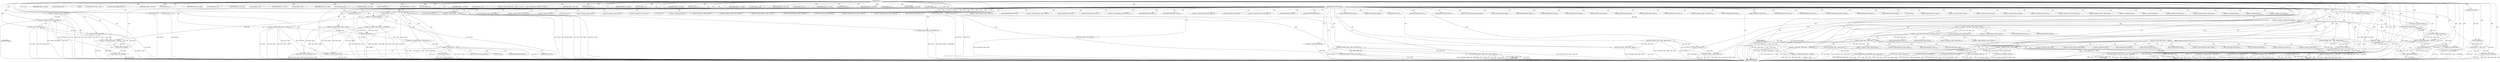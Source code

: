 digraph "FUN1" {  
"8" [label = <(METHOD,FUN1)<SUB>1</SUB>> ]
"375" [label = <(METHOD_RETURN,void)<SUB>1</SUB>> ]
"9" [label = <(PARAM,UINT16 VAR1)<SUB>1</SUB>> ]
"10" [label = <(PARAM,char* VAR2)<SUB>1</SUB>> ]
"13" [label = <(&lt;operator&gt;.assignment,*VAR4 = (VAR3*)VAR2)<SUB>3</SUB>> ]
"21" [label = <(FUN2,FUN2(&quot;&quot;, FUN3(VAR1)))<SUB>8</SUB>> ]
"372" [label = <(FUN42,FUN42(VAR1, VAR4))<SUB>339</SUB>> ]
"26" [label = <(IDENTIFIER,VAR1,switch(VAR1))<SUB>10</SUB>> ]
"15" [label = <(&lt;operator&gt;.cast,(VAR3*)VAR2)<SUB>3</SUB>> ]
"23" [label = <(FUN3,FUN3(VAR1))<SUB>8</SUB>> ]
"29" [label = <(IDENTIFIER,VAR8,{
 case VAR8:
 {
             BD_NAME VAR9;
 bt...)<SUB>12</SUB>> ]
"30" [label = <(BLOCK,{
             BD_NAME VAR9;
 bt_status_t VAR10...,{
             BD_NAME VAR9;
 bt_status_t VAR10...)<SUB>13</SUB>> ]
"116" [label = <(IDENTIFIER,VAR28,{
 case VAR8:
 {
             BD_NAME VAR9;
 bt...)<SUB>61</SUB>> ]
"117" [label = <(&lt;operator&gt;.assignment,VAR5 = FUN9())<SUB>63</SUB>> ]
"141" [label = <(FUN15,FUN15())<SUB>72</SUB>> ]
"144" [label = <(IDENTIFIER,VAR30,{
 case VAR8:
 {
             BD_NAME VAR9;
 bt...)<SUB>75</SUB>> ]
"145" [label = <(FUN16,FUN16(&amp;VAR4-&gt;VAR31))<SUB>76</SUB>> ]
"152" [label = <(IDENTIFIER,VAR32,{
 case VAR8:
 {
             BD_NAME VAR9;
 bt...)<SUB>79</SUB>> ]
"153" [label = <(FUN17,FUN17(&amp;VAR4-&gt;VAR33))<SUB>80</SUB>> ]
"160" [label = <(IDENTIFIER,VAR34,{
 case VAR8:
 {
             BD_NAME VAR9;
 bt...)<SUB>83</SUB>> ]
"191" [label = <(IDENTIFIER,VAR42,{
 case VAR8:
 {
             BD_NAME VAR9;
 bt...)<SUB>92</SUB>> ]
"192" [label = <(FUN21,FUN21(&amp;VAR4-&gt;VAR43))<SUB>93</SUB>> ]
"199" [label = <(IDENTIFIER,VAR44,{
 case VAR8:
 {
             BD_NAME VAR9;
 bt...)<SUB>95</SUB>> ]
"200" [label = <(FUN22,FUN22(&amp;VAR4-&gt;VAR45))<SUB>96</SUB>> ]
"207" [label = <(IDENTIFIER,VAR46,{
 case VAR8:
 {
             BD_NAME VAR9;
 bt...)<SUB>99</SUB>> ]
"208" [label = <(FUN18,FUN18(VAR7.VAR37, VAR4-&gt;VAR47.VAR7))<SUB>100</SUB>> ]
"217" [label = <(FUN19,FUN19(VAR4-&gt;VAR47.VAR7, VAR38))<SUB>101</SUB>> ]
"224" [label = <(FUN24,FUN24(&amp;VAR7))<SUB>107</SUB>> ]
"227" [label = <(FUN20,FUN20(VAR17, &amp;VAR7, VAR41))<SUB>108</SUB>> ]
"234" [label = <(IDENTIFIER,VAR49,{
 case VAR8:
 {
             BD_NAME VAR9;
 bt...)<SUB>111</SUB>> ]
"235" [label = <(BLOCK,{

 if (VAR4-&gt;VAR50.VAR51 &amp; VAR52)
 {
 if (VAR4...,{

 if (VAR4-&gt;VAR50.VAR51 &amp; VAR52)
 {
 if (VAR4...)<SUB>112</SUB>> ]
"295" [label = <(IDENTIFIER,VAR61,{
 case VAR8:
 {
             BD_NAME VAR9;
 bt...)<SUB>135</SUB>> ]
"296" [label = <(FUN18,FUN18(VAR7.VAR37, VAR4-&gt;VAR62.VAR7))<SUB>136</SUB>> ]
"305" [label = <(FUN26,FUN26(&quot;&quot;))<SUB>137</SUB>> ]
"307" [label = <(FUN27,FUN27(&amp;VAR7))<SUB>139</SUB>> ]
"310" [label = <(FUN25,FUN25(VAR54, VAR63, VAR17,
 &amp;VAR7, VAR64))<SUB>141</SUB>> ]
"319" [label = <(IDENTIFIER,VAR65,{
 case VAR8:
 {
             BD_NAME VAR9;
 bt...)<SUB>145</SUB>> ]
"320" [label = <(FUN18,FUN18(VAR7.VAR37, VAR4-&gt;VAR47.VAR7))<SUB>146</SUB>> ]
"329" [label = <(FUN19,FUN19(VAR4-&gt;VAR47.VAR7, VAR38))<SUB>147</SUB>> ]
"336" [label = <(FUN26,FUN26(&quot;&quot;))<SUB>148</SUB>> ]
"338" [label = <(FUN25,FUN25(VAR54, VAR63, VAR17,
 &amp;VAR7, VAR66))<SUB>149</SUB>> ]
"347" [label = <(IDENTIFIER,VAR67,{
 case VAR8:
 {
             BD_NAME VAR9;
 bt...)<SUB>153</SUB>> ]
"348" [label = <(FUN28,FUN28(&quot;&quot;))<SUB>155</SUB>> ]
"350" [label = <(FUN29,FUN29())<SUB>157</SUB>> ]
"351" [label = <(FUN30,FUN30(100000))<SUB>159</SUB>> ]
"353" [label = <(FUN31,FUN31(FUN32(), VAR68))<SUB>163</SUB>> ]
"358" [label = <(IDENTIFIER,VAR153,{
 case VAR8:
 {
             BD_NAME VAR9;
 bt...)<SUB>328</SUB>> ]
"360" [label = <(IDENTIFIER,VAR154,{
 case VAR8:
 {
             BD_NAME VAR9;
 bt...)<SUB>329</SUB>> ]
"362" [label = <(IDENTIFIER,VAR155,{
 case VAR8:
 {
             BD_NAME VAR9;
 bt...)<SUB>330</SUB>> ]
"364" [label = <(IDENTIFIER,VAR156,{
 case VAR8:
 {
             BD_NAME VAR9;
 bt...)<SUB>331</SUB>> ]
"366" [label = <(IDENTIFIER,VAR157,{
 case VAR8:
 {
             BD_NAME VAR9;
 bt...)<SUB>332</SUB>> ]
"368" [label = <(FUN41,FUN41( &quot;&quot;, VAR1 ))<SUB>335</SUB>> ]
"34" [label = <(&lt;operator&gt;.assignment,VAR11.VAR12 = VAR13)<SUB>17</SUB>> ]
"39" [label = <(&lt;operator&gt;.assignment,VAR11.VAR14 = VAR15)<SUB>18</SUB>> ]
"44" [label = <(&lt;operator&gt;.assignment,VAR11.VAR16 = (void*)VAR9)<SUB>19</SUB>> ]
"51" [label = <(&lt;operator&gt;.assignment,VAR10 = FUN4(&amp;VAR11))<SUB>21</SUB>> ]
"71" [label = <(&lt;operator&gt;.assignment,VAR5 = FUN9())<SUB>39</SUB>> ]
"95" [label = <(memset,memset(&amp;VAR23, 0, sizeof(VAR24)))<SUB>49</SUB>> ]
"101" [label = <(&lt;operator&gt;.assignment,VAR23.VAR25 = VAR26)<SUB>50</SUB>> ]
"106" [label = <(FUN12,FUN12())<SUB>53</SUB>> ]
"107" [label = <(FUN13,FUN13())<SUB>55</SUB>> ]
"108" [label = <(FUN14,FUN14(VAR4-&gt;VAR27.VAR10))<SUB>57</SUB>> ]
"125" [label = <(&lt;operator&gt;.lessEqualsThan,VAR6 &lt;= VAR21)<SUB>64</SUB>> ]
"128" [label = <(&lt;operator&gt;.postIncrement,VAR6++)<SUB>64</SUB>> ]
"162" [label = <(&lt;operator&gt;.equals,VAR23.VAR35 == VAR36)<SUB>84</SUB>> ]
"57" [label = <(&lt;operator&gt;.equals,VAR10 == VAR17)<SUB>22</SUB>> ]
"79" [label = <(&lt;operator&gt;.lessEqualsThan,VAR6 &lt;= VAR21)<SUB>40</SUB>> ]
"82" [label = <(&lt;operator&gt;.postIncrement,VAR6++)<SUB>40</SUB>> ]
"122" [label = <(&lt;operator&gt;.assignment,VAR6=0)<SUB>64</SUB>> ]
"168" [label = <(FUN18,FUN18(VAR7.VAR37, VAR23.VAR7))<SUB>86</SUB>> ]
"175" [label = <(FUN19,FUN19(VAR23.VAR7, VAR38))<SUB>87</SUB>> ]
"180" [label = <(FUN20,FUN20(VAR4-&gt;VAR39.VAR40, &amp;VAR7, VAR41))<SUB>88</SUB>> ]
"237" [label = <(&lt;operator&gt;.and,VAR4-&gt;VAR50.VAR51 &amp; VAR52)<SUB>114</SUB>> ]
"48" [label = <(&lt;operator&gt;.cast,(void*)VAR9)<SUB>19</SUB>> ]
"53" [label = <(FUN4,FUN4(&amp;VAR11))<SUB>21</SUB>> ]
"61" [label = <(FUN5,FUN5((char*)VAR11.VAR16))<SUB>25</SUB>> ]
"76" [label = <(&lt;operator&gt;.assignment,VAR6=0)<SUB>40</SUB>> ]
"99" [label = <(&lt;operator&gt;.sizeOf,sizeof(VAR24))<SUB>49</SUB>> ]
"132" [label = <(&lt;operator&gt;.and,VAR5 &amp;
 (VAR22)(FUN10(VAR6)))<SUB>66</SUB>> ]
"69" [label = <(FUN5,FUN5(FUN6()))<SUB>30</SUB>> ]
"86" [label = <(&lt;operator&gt;.and,VAR5 &amp;
 (VAR22)(FUN10(VAR6)))<SUB>42</SUB>> ]
"138" [label = <(FUN11,FUN11(VAR6, VAR29))<SUB>69</SUB>> ]
"246" [label = <(&lt;operator&gt;.equals,VAR4-&gt;VAR50.VAR51 == VAR53)<SUB>116</SUB>> ]
"62" [label = <(&lt;operator&gt;.cast,(char*)VAR11.VAR16)<SUB>25</SUB>> ]
"92" [label = <(FUN11,FUN11(VAR6, VAR19))<SUB>45</SUB>> ]
"134" [label = <(VAR22,(VAR22)(FUN10(VAR6)))<SUB>67</SUB>> ]
"254" [label = <(FUN25,FUN25(VAR54, VAR55,
                           ...)<SUB>118</SUB>> ]
"258" [label = <(&lt;operator&gt;.assignment,VAR57 = VAR19)<SUB>120</SUB>> ]
"88" [label = <(VAR22,(VAR22)(FUN10(VAR6)))<SUB>43</SUB>> ]
"135" [label = <(FUN10,FUN10(VAR6))<SUB>67</SUB>> ]
"89" [label = <(FUN10,FUN10(VAR6))<SUB>43</SUB>> ]
"264" [label = <(&lt;operator&gt;.equals,VAR4-&gt;VAR50.VAR51 == VAR58)<SUB>122</SUB>> ]
"272" [label = <(FUN25,FUN25(VAR54, VAR55,
                           ...)<SUB>124</SUB>> ]
"276" [label = <(&lt;operator&gt;.assignment,VAR57 = VAR29)<SUB>126</SUB>> ]
"282" [label = <(&lt;operator&gt;.equals,VAR4-&gt;VAR50.VAR51 == VAR60)<SUB>128</SUB>> ]
"290" [label = <(&lt;operator&gt;.assignment,VAR57 = VAR29)<SUB>130</SUB>> ]
"119" [label = <(FUN9,FUN9())<SUB>63</SUB>> ]
"146" [label = <(&lt;operator&gt;.addressOf,&amp;VAR4-&gt;VAR31)<SUB>76</SUB>> ]
"154" [label = <(&lt;operator&gt;.addressOf,&amp;VAR4-&gt;VAR33)<SUB>80</SUB>> ]
"193" [label = <(&lt;operator&gt;.addressOf,&amp;VAR4-&gt;VAR43)<SUB>93</SUB>> ]
"201" [label = <(&lt;operator&gt;.addressOf,&amp;VAR4-&gt;VAR45)<SUB>96</SUB>> ]
"209" [label = <(&lt;operator&gt;.fieldAccess,VAR7.VAR37)<SUB>100</SUB>> ]
"212" [label = <(&lt;operator&gt;.fieldAccess,VAR4-&gt;VAR47.VAR7)<SUB>100</SUB>> ]
"218" [label = <(&lt;operator&gt;.fieldAccess,VAR4-&gt;VAR47.VAR7)<SUB>101</SUB>> ]
"225" [label = <(&lt;operator&gt;.addressOf,&amp;VAR7)<SUB>107</SUB>> ]
"229" [label = <(&lt;operator&gt;.addressOf,&amp;VAR7)<SUB>108</SUB>> ]
"297" [label = <(&lt;operator&gt;.fieldAccess,VAR7.VAR37)<SUB>136</SUB>> ]
"300" [label = <(&lt;operator&gt;.fieldAccess,VAR4-&gt;VAR62.VAR7)<SUB>136</SUB>> ]
"308" [label = <(&lt;operator&gt;.addressOf,&amp;VAR7)<SUB>139</SUB>> ]
"314" [label = <(&lt;operator&gt;.addressOf,&amp;VAR7)<SUB>142</SUB>> ]
"321" [label = <(&lt;operator&gt;.fieldAccess,VAR7.VAR37)<SUB>146</SUB>> ]
"324" [label = <(&lt;operator&gt;.fieldAccess,VAR4-&gt;VAR47.VAR7)<SUB>146</SUB>> ]
"330" [label = <(&lt;operator&gt;.fieldAccess,VAR4-&gt;VAR47.VAR7)<SUB>147</SUB>> ]
"342" [label = <(&lt;operator&gt;.addressOf,&amp;VAR7)<SUB>150</SUB>> ]
"354" [label = <(FUN32,FUN32())<SUB>163</SUB>> ]
"35" [label = <(&lt;operator&gt;.fieldAccess,VAR11.VAR12)<SUB>17</SUB>> ]
"40" [label = <(&lt;operator&gt;.fieldAccess,VAR11.VAR14)<SUB>18</SUB>> ]
"45" [label = <(&lt;operator&gt;.fieldAccess,VAR11.VAR16)<SUB>19</SUB>> ]
"73" [label = <(FUN9,FUN9())<SUB>39</SUB>> ]
"96" [label = <(&lt;operator&gt;.addressOf,&amp;VAR23)<SUB>49</SUB>> ]
"102" [label = <(&lt;operator&gt;.fieldAccess,VAR23.VAR25)<SUB>50</SUB>> ]
"109" [label = <(&lt;operator&gt;.fieldAccess,VAR4-&gt;VAR27.VAR10)<SUB>57</SUB>> ]
"147" [label = <(&lt;operator&gt;.indirectFieldAccess,VAR4-&gt;VAR31)<SUB>76</SUB>> ]
"155" [label = <(&lt;operator&gt;.indirectFieldAccess,VAR4-&gt;VAR33)<SUB>80</SUB>> ]
"163" [label = <(&lt;operator&gt;.fieldAccess,VAR23.VAR35)<SUB>84</SUB>> ]
"194" [label = <(&lt;operator&gt;.indirectFieldAccess,VAR4-&gt;VAR43)<SUB>93</SUB>> ]
"202" [label = <(&lt;operator&gt;.indirectFieldAccess,VAR4-&gt;VAR45)<SUB>96</SUB>> ]
"211" [label = <(FIELD_IDENTIFIER,VAR37,VAR37)<SUB>100</SUB>> ]
"213" [label = <(&lt;operator&gt;.indirectFieldAccess,VAR4-&gt;VAR47)<SUB>100</SUB>> ]
"216" [label = <(FIELD_IDENTIFIER,VAR7,VAR7)<SUB>100</SUB>> ]
"219" [label = <(&lt;operator&gt;.indirectFieldAccess,VAR4-&gt;VAR47)<SUB>101</SUB>> ]
"222" [label = <(FIELD_IDENTIFIER,VAR7,VAR7)<SUB>101</SUB>> ]
"299" [label = <(FIELD_IDENTIFIER,VAR37,VAR37)<SUB>136</SUB>> ]
"301" [label = <(&lt;operator&gt;.indirectFieldAccess,VAR4-&gt;VAR62)<SUB>136</SUB>> ]
"304" [label = <(FIELD_IDENTIFIER,VAR7,VAR7)<SUB>136</SUB>> ]
"323" [label = <(FIELD_IDENTIFIER,VAR37,VAR37)<SUB>146</SUB>> ]
"325" [label = <(&lt;operator&gt;.indirectFieldAccess,VAR4-&gt;VAR47)<SUB>146</SUB>> ]
"328" [label = <(FIELD_IDENTIFIER,VAR7,VAR7)<SUB>146</SUB>> ]
"331" [label = <(&lt;operator&gt;.indirectFieldAccess,VAR4-&gt;VAR47)<SUB>147</SUB>> ]
"334" [label = <(FIELD_IDENTIFIER,VAR7,VAR7)<SUB>147</SUB>> ]
"37" [label = <(FIELD_IDENTIFIER,VAR12,VAR12)<SUB>17</SUB>> ]
"42" [label = <(FIELD_IDENTIFIER,VAR14,VAR14)<SUB>18</SUB>> ]
"47" [label = <(FIELD_IDENTIFIER,VAR16,VAR16)<SUB>19</SUB>> ]
"49" [label = <(UNKNOWN,void*,void*)<SUB>19</SUB>> ]
"54" [label = <(&lt;operator&gt;.addressOf,&amp;VAR11)<SUB>21</SUB>> ]
"104" [label = <(FIELD_IDENTIFIER,VAR25,VAR25)<SUB>50</SUB>> ]
"110" [label = <(&lt;operator&gt;.indirectFieldAccess,VAR4-&gt;VAR27)<SUB>57</SUB>> ]
"113" [label = <(FIELD_IDENTIFIER,VAR10,VAR10)<SUB>57</SUB>> ]
"149" [label = <(FIELD_IDENTIFIER,VAR31,VAR31)<SUB>76</SUB>> ]
"157" [label = <(FIELD_IDENTIFIER,VAR33,VAR33)<SUB>80</SUB>> ]
"165" [label = <(FIELD_IDENTIFIER,VAR35,VAR35)<SUB>84</SUB>> ]
"169" [label = <(&lt;operator&gt;.fieldAccess,VAR7.VAR37)<SUB>86</SUB>> ]
"172" [label = <(&lt;operator&gt;.fieldAccess,VAR23.VAR7)<SUB>86</SUB>> ]
"176" [label = <(&lt;operator&gt;.fieldAccess,VAR23.VAR7)<SUB>87</SUB>> ]
"181" [label = <(&lt;operator&gt;.fieldAccess,VAR4-&gt;VAR39.VAR40)<SUB>88</SUB>> ]
"186" [label = <(&lt;operator&gt;.addressOf,&amp;VAR7)<SUB>88</SUB>> ]
"196" [label = <(FIELD_IDENTIFIER,VAR43,VAR43)<SUB>93</SUB>> ]
"204" [label = <(FIELD_IDENTIFIER,VAR45,VAR45)<SUB>96</SUB>> ]
"215" [label = <(FIELD_IDENTIFIER,VAR47,VAR47)<SUB>100</SUB>> ]
"221" [label = <(FIELD_IDENTIFIER,VAR47,VAR47)<SUB>101</SUB>> ]
"238" [label = <(&lt;operator&gt;.fieldAccess,VAR4-&gt;VAR50.VAR51)<SUB>114</SUB>> ]
"303" [label = <(FIELD_IDENTIFIER,VAR62,VAR62)<SUB>136</SUB>> ]
"327" [label = <(FIELD_IDENTIFIER,VAR47,VAR47)<SUB>146</SUB>> ]
"333" [label = <(FIELD_IDENTIFIER,VAR47,VAR47)<SUB>147</SUB>> ]
"112" [label = <(FIELD_IDENTIFIER,VAR27,VAR27)<SUB>57</SUB>> ]
"171" [label = <(FIELD_IDENTIFIER,VAR37,VAR37)<SUB>86</SUB>> ]
"174" [label = <(FIELD_IDENTIFIER,VAR7,VAR7)<SUB>86</SUB>> ]
"178" [label = <(FIELD_IDENTIFIER,VAR7,VAR7)<SUB>87</SUB>> ]
"182" [label = <(&lt;operator&gt;.indirectFieldAccess,VAR4-&gt;VAR39)<SUB>88</SUB>> ]
"185" [label = <(FIELD_IDENTIFIER,VAR40,VAR40)<SUB>88</SUB>> ]
"239" [label = <(&lt;operator&gt;.indirectFieldAccess,VAR4-&gt;VAR50)<SUB>114</SUB>> ]
"242" [label = <(FIELD_IDENTIFIER,VAR51,VAR51)<SUB>114</SUB>> ]
"63" [label = <(UNKNOWN,char*,char*)<SUB>25</SUB>> ]
"64" [label = <(&lt;operator&gt;.fieldAccess,VAR11.VAR16)<SUB>25</SUB>> ]
"70" [label = <(FUN6,FUN6())<SUB>30</SUB>> ]
"184" [label = <(FIELD_IDENTIFIER,VAR39,VAR39)<SUB>88</SUB>> ]
"241" [label = <(FIELD_IDENTIFIER,VAR50,VAR50)<SUB>114</SUB>> ]
"247" [label = <(&lt;operator&gt;.fieldAccess,VAR4-&gt;VAR50.VAR51)<SUB>116</SUB>> ]
"66" [label = <(FIELD_IDENTIFIER,VAR16,VAR16)<SUB>25</SUB>> ]
"248" [label = <(&lt;operator&gt;.indirectFieldAccess,VAR4-&gt;VAR50)<SUB>116</SUB>> ]
"251" [label = <(FIELD_IDENTIFIER,VAR51,VAR51)<SUB>116</SUB>> ]
"250" [label = <(FIELD_IDENTIFIER,VAR50,VAR50)<SUB>116</SUB>> ]
"265" [label = <(&lt;operator&gt;.fieldAccess,VAR4-&gt;VAR50.VAR51)<SUB>122</SUB>> ]
"266" [label = <(&lt;operator&gt;.indirectFieldAccess,VAR4-&gt;VAR50)<SUB>122</SUB>> ]
"269" [label = <(FIELD_IDENTIFIER,VAR51,VAR51)<SUB>122</SUB>> ]
"268" [label = <(FIELD_IDENTIFIER,VAR50,VAR50)<SUB>122</SUB>> ]
"283" [label = <(&lt;operator&gt;.fieldAccess,VAR4-&gt;VAR50.VAR51)<SUB>128</SUB>> ]
"284" [label = <(&lt;operator&gt;.indirectFieldAccess,VAR4-&gt;VAR50)<SUB>128</SUB>> ]
"287" [label = <(FIELD_IDENTIFIER,VAR51,VAR51)<SUB>128</SUB>> ]
"286" [label = <(FIELD_IDENTIFIER,VAR50,VAR50)<SUB>128</SUB>> ]
  "15" -> "375"  [ label = "DDG: VAR2"] 
  "13" -> "375"  [ label = "DDG: (VAR3*)VAR2"] 
  "13" -> "375"  [ label = "DDG: *VAR4 = (VAR3*)VAR2"] 
  "21" -> "375"  [ label = "DDG: FUN3(VAR1)"] 
  "21" -> "375"  [ label = "DDG: FUN2(&quot;&quot;, FUN3(VAR1))"] 
  "368" -> "375"  [ label = "DDG: FUN41( &quot;&quot;, VAR1 )"] 
  "348" -> "375"  [ label = "DDG: FUN28(&quot;&quot;)"] 
  "350" -> "375"  [ label = "DDG: FUN29()"] 
  "351" -> "375"  [ label = "DDG: FUN30(100000)"] 
  "353" -> "375"  [ label = "DDG: FUN32()"] 
  "353" -> "375"  [ label = "DDG: FUN31(FUN32(), VAR68)"] 
  "320" -> "375"  [ label = "DDG: VAR7.VAR37"] 
  "320" -> "375"  [ label = "DDG: FUN18(VAR7.VAR37, VAR4-&gt;VAR47.VAR7)"] 
  "329" -> "375"  [ label = "DDG: VAR38"] 
  "329" -> "375"  [ label = "DDG: FUN19(VAR4-&gt;VAR47.VAR7, VAR38)"] 
  "336" -> "375"  [ label = "DDG: FUN26(&quot;&quot;)"] 
  "338" -> "375"  [ label = "DDG: VAR54"] 
  "338" -> "375"  [ label = "DDG: VAR63"] 
  "338" -> "375"  [ label = "DDG: VAR17"] 
  "338" -> "375"  [ label = "DDG: &amp;VAR7"] 
  "338" -> "375"  [ label = "DDG: FUN25(VAR54, VAR63, VAR17,
 &amp;VAR7, VAR66)"] 
  "296" -> "375"  [ label = "DDG: VAR7.VAR37"] 
  "296" -> "375"  [ label = "DDG: FUN18(VAR7.VAR37, VAR4-&gt;VAR62.VAR7)"] 
  "305" -> "375"  [ label = "DDG: FUN26(&quot;&quot;)"] 
  "307" -> "375"  [ label = "DDG: FUN27(&amp;VAR7)"] 
  "310" -> "375"  [ label = "DDG: VAR54"] 
  "310" -> "375"  [ label = "DDG: VAR63"] 
  "310" -> "375"  [ label = "DDG: VAR17"] 
  "310" -> "375"  [ label = "DDG: &amp;VAR7"] 
  "310" -> "375"  [ label = "DDG: FUN25(VAR54, VAR63, VAR17,
 &amp;VAR7, VAR64)"] 
  "237" -> "375"  [ label = "DDG: VAR4-&gt;VAR50.VAR51 &amp; VAR52"] 
  "246" -> "375"  [ label = "DDG: VAR4-&gt;VAR50.VAR51 == VAR53"] 
  "264" -> "375"  [ label = "DDG: VAR4-&gt;VAR50.VAR51 == VAR58"] 
  "282" -> "375"  [ label = "DDG: VAR4-&gt;VAR50.VAR51 == VAR60"] 
  "290" -> "375"  [ label = "DDG: VAR57"] 
  "290" -> "375"  [ label = "DDG: VAR29"] 
  "290" -> "375"  [ label = "DDG: VAR57 = VAR29"] 
  "272" -> "375"  [ label = "DDG: VAR54"] 
  "272" -> "375"  [ label = "DDG: VAR55"] 
  "272" -> "375"  [ label = "DDG: FUN25(VAR54, VAR55,
                                                VAR59)"] 
  "276" -> "375"  [ label = "DDG: VAR57"] 
  "276" -> "375"  [ label = "DDG: VAR29"] 
  "276" -> "375"  [ label = "DDG: VAR57 = VAR29"] 
  "254" -> "375"  [ label = "DDG: VAR54"] 
  "254" -> "375"  [ label = "DDG: VAR55"] 
  "254" -> "375"  [ label = "DDG: FUN25(VAR54, VAR55,
                                                VAR56)"] 
  "258" -> "375"  [ label = "DDG: VAR57"] 
  "258" -> "375"  [ label = "DDG: VAR19"] 
  "258" -> "375"  [ label = "DDG: VAR57 = VAR19"] 
  "208" -> "375"  [ label = "DDG: VAR7.VAR37"] 
  "208" -> "375"  [ label = "DDG: FUN18(VAR7.VAR37, VAR4-&gt;VAR47.VAR7)"] 
  "217" -> "375"  [ label = "DDG: VAR38"] 
  "217" -> "375"  [ label = "DDG: FUN19(VAR4-&gt;VAR47.VAR7, VAR38)"] 
  "224" -> "375"  [ label = "DDG: FUN24(&amp;VAR7)"] 
  "227" -> "375"  [ label = "DDG: VAR17"] 
  "227" -> "375"  [ label = "DDG: &amp;VAR7"] 
  "227" -> "375"  [ label = "DDG: VAR41"] 
  "227" -> "375"  [ label = "DDG: FUN20(VAR17, &amp;VAR7, VAR41)"] 
  "200" -> "375"  [ label = "DDG: &amp;VAR4-&gt;VAR45"] 
  "200" -> "375"  [ label = "DDG: FUN22(&amp;VAR4-&gt;VAR45)"] 
  "192" -> "375"  [ label = "DDG: &amp;VAR4-&gt;VAR43"] 
  "192" -> "375"  [ label = "DDG: FUN21(&amp;VAR4-&gt;VAR43)"] 
  "162" -> "375"  [ label = "DDG: VAR23.VAR35"] 
  "162" -> "375"  [ label = "DDG: VAR23.VAR35 == VAR36"] 
  "168" -> "375"  [ label = "DDG: VAR7.VAR37"] 
  "168" -> "375"  [ label = "DDG: FUN18(VAR7.VAR37, VAR23.VAR7)"] 
  "175" -> "375"  [ label = "DDG: VAR23.VAR7"] 
  "175" -> "375"  [ label = "DDG: VAR38"] 
  "175" -> "375"  [ label = "DDG: FUN19(VAR23.VAR7, VAR38)"] 
  "180" -> "375"  [ label = "DDG: &amp;VAR7"] 
  "180" -> "375"  [ label = "DDG: VAR41"] 
  "180" -> "375"  [ label = "DDG: FUN20(VAR4-&gt;VAR39.VAR40, &amp;VAR7, VAR41)"] 
  "153" -> "375"  [ label = "DDG: &amp;VAR4-&gt;VAR33"] 
  "153" -> "375"  [ label = "DDG: FUN17(&amp;VAR4-&gt;VAR33)"] 
  "145" -> "375"  [ label = "DDG: &amp;VAR4-&gt;VAR31"] 
  "145" -> "375"  [ label = "DDG: FUN16(&amp;VAR4-&gt;VAR31)"] 
  "117" -> "375"  [ label = "DDG: VAR5"] 
  "117" -> "375"  [ label = "DDG: FUN9()"] 
  "117" -> "375"  [ label = "DDG: VAR5 = FUN9()"] 
  "122" -> "375"  [ label = "DDG: VAR6=0"] 
  "125" -> "375"  [ label = "DDG: VAR6"] 
  "125" -> "375"  [ label = "DDG: VAR21"] 
  "125" -> "375"  [ label = "DDG: VAR6 &lt;= VAR21"] 
  "141" -> "375"  [ label = "DDG: FUN15()"] 
  "132" -> "375"  [ label = "DDG: VAR5"] 
  "134" -> "375"  [ label = "DDG: FUN10(VAR6)"] 
  "132" -> "375"  [ label = "DDG: (VAR22)(FUN10(VAR6))"] 
  "132" -> "375"  [ label = "DDG: VAR5 &amp;
 (VAR22)(FUN10(VAR6))"] 
  "138" -> "375"  [ label = "DDG: VAR29"] 
  "138" -> "375"  [ label = "DDG: FUN11(VAR6, VAR29)"] 
  "128" -> "375"  [ label = "DDG: VAR6++"] 
  "34" -> "375"  [ label = "DDG: VAR11.VAR12"] 
  "34" -> "375"  [ label = "DDG: VAR11.VAR12 = VAR13"] 
  "39" -> "375"  [ label = "DDG: VAR11.VAR14"] 
  "39" -> "375"  [ label = "DDG: VAR11.VAR14 = VAR15"] 
  "44" -> "375"  [ label = "DDG: VAR11.VAR16"] 
  "48" -> "375"  [ label = "DDG: VAR9"] 
  "44" -> "375"  [ label = "DDG: (void*)VAR9"] 
  "44" -> "375"  [ label = "DDG: VAR11.VAR16 = (void*)VAR9"] 
  "53" -> "375"  [ label = "DDG: &amp;VAR11"] 
  "51" -> "375"  [ label = "DDG: FUN4(&amp;VAR11)"] 
  "51" -> "375"  [ label = "DDG: VAR10 = FUN4(&amp;VAR11)"] 
  "57" -> "375"  [ label = "DDG: VAR10"] 
  "57" -> "375"  [ label = "DDG: VAR17"] 
  "57" -> "375"  [ label = "DDG: VAR10 == VAR17"] 
  "69" -> "375"  [ label = "DDG: FUN6()"] 
  "69" -> "375"  [ label = "DDG: FUN5(FUN6())"] 
  "62" -> "375"  [ label = "DDG: VAR11.VAR16"] 
  "61" -> "375"  [ label = "DDG: (char*)VAR11.VAR16"] 
  "61" -> "375"  [ label = "DDG: FUN5((char*)VAR11.VAR16)"] 
  "71" -> "375"  [ label = "DDG: VAR5"] 
  "71" -> "375"  [ label = "DDG: FUN9()"] 
  "71" -> "375"  [ label = "DDG: VAR5 = FUN9()"] 
  "76" -> "375"  [ label = "DDG: VAR6=0"] 
  "79" -> "375"  [ label = "DDG: VAR6"] 
  "79" -> "375"  [ label = "DDG: VAR21"] 
  "79" -> "375"  [ label = "DDG: VAR6 &lt;= VAR21"] 
  "95" -> "375"  [ label = "DDG: &amp;VAR23"] 
  "95" -> "375"  [ label = "DDG: memset(&amp;VAR23, 0, sizeof(VAR24))"] 
  "101" -> "375"  [ label = "DDG: VAR23.VAR25"] 
  "101" -> "375"  [ label = "DDG: VAR23.VAR25 = VAR26"] 
  "106" -> "375"  [ label = "DDG: FUN12()"] 
  "107" -> "375"  [ label = "DDG: FUN13()"] 
  "108" -> "375"  [ label = "DDG: FUN14(VAR4-&gt;VAR27.VAR10)"] 
  "372" -> "375"  [ label = "DDG: VAR1"] 
  "372" -> "375"  [ label = "DDG: VAR4"] 
  "372" -> "375"  [ label = "DDG: FUN42(VAR1, VAR4)"] 
  "86" -> "375"  [ label = "DDG: VAR5"] 
  "88" -> "375"  [ label = "DDG: FUN10(VAR6)"] 
  "86" -> "375"  [ label = "DDG: (VAR22)(FUN10(VAR6))"] 
  "86" -> "375"  [ label = "DDG: VAR5 &amp;
 (VAR22)(FUN10(VAR6))"] 
  "92" -> "375"  [ label = "DDG: VAR19"] 
  "92" -> "375"  [ label = "DDG: FUN11(VAR6, VAR19)"] 
  "82" -> "375"  [ label = "DDG: VAR6++"] 
  "338" -> "375"  [ label = "DDG: VAR66"] 
  "353" -> "375"  [ label = "DDG: VAR68"] 
  "34" -> "375"  [ label = "DDG: VAR13"] 
  "101" -> "375"  [ label = "DDG: VAR26"] 
  "264" -> "375"  [ label = "DDG: VAR58"] 
  "99" -> "375"  [ label = "DDG: VAR24"] 
  "310" -> "375"  [ label = "DDG: VAR64"] 
  "162" -> "375"  [ label = "DDG: VAR36"] 
  "282" -> "375"  [ label = "DDG: VAR60"] 
  "246" -> "375"  [ label = "DDG: VAR53"] 
  "237" -> "375"  [ label = "DDG: VAR52"] 
  "254" -> "375"  [ label = "DDG: VAR56"] 
  "39" -> "375"  [ label = "DDG: VAR15"] 
  "272" -> "375"  [ label = "DDG: VAR59"] 
  "8" -> "9"  [ label = "DDG: "] 
  "8" -> "10"  [ label = "DDG: "] 
  "10" -> "13"  [ label = "DDG: VAR2"] 
  "8" -> "13"  [ label = "DDG: "] 
  "8" -> "21"  [ label = "DDG: "] 
  "23" -> "21"  [ label = "DDG: VAR1"] 
  "8" -> "26"  [ label = "DDG: "] 
  "23" -> "372"  [ label = "DDG: VAR1"] 
  "368" -> "372"  [ label = "DDG: VAR1"] 
  "8" -> "372"  [ label = "DDG: "] 
  "13" -> "372"  [ label = "DDG: VAR4"] 
  "10" -> "15"  [ label = "DDG: VAR2"] 
  "8" -> "15"  [ label = "DDG: "] 
  "9" -> "23"  [ label = "DDG: VAR1"] 
  "8" -> "23"  [ label = "DDG: "] 
  "8" -> "29"  [ label = "DDG: "] 
  "8" -> "30"  [ label = "DDG: "] 
  "8" -> "116"  [ label = "DDG: "] 
  "8" -> "117"  [ label = "DDG: "] 
  "8" -> "141"  [ label = "DDG: "] 
  "8" -> "144"  [ label = "DDG: "] 
  "8" -> "152"  [ label = "DDG: "] 
  "8" -> "160"  [ label = "DDG: "] 
  "8" -> "191"  [ label = "DDG: "] 
  "8" -> "199"  [ label = "DDG: "] 
  "8" -> "207"  [ label = "DDG: "] 
  "8" -> "234"  [ label = "DDG: "] 
  "8" -> "235"  [ label = "DDG: "] 
  "8" -> "295"  [ label = "DDG: "] 
  "8" -> "319"  [ label = "DDG: "] 
  "8" -> "347"  [ label = "DDG: "] 
  "8" -> "350"  [ label = "DDG: "] 
  "8" -> "358"  [ label = "DDG: "] 
  "8" -> "360"  [ label = "DDG: "] 
  "8" -> "362"  [ label = "DDG: "] 
  "8" -> "364"  [ label = "DDG: "] 
  "8" -> "366"  [ label = "DDG: "] 
  "8" -> "34"  [ label = "DDG: "] 
  "8" -> "39"  [ label = "DDG: "] 
  "8" -> "44"  [ label = "DDG: "] 
  "53" -> "51"  [ label = "DDG: &amp;VAR11"] 
  "8" -> "71"  [ label = "DDG: "] 
  "8" -> "101"  [ label = "DDG: "] 
  "8" -> "106"  [ label = "DDG: "] 
  "8" -> "107"  [ label = "DDG: "] 
  "13" -> "145"  [ label = "DDG: VAR4"] 
  "13" -> "153"  [ label = "DDG: VAR4"] 
  "13" -> "192"  [ label = "DDG: VAR4"] 
  "13" -> "200"  [ label = "DDG: VAR4"] 
  "208" -> "217"  [ label = "DDG: VAR4-&gt;VAR47.VAR7"] 
  "8" -> "217"  [ label = "DDG: "] 
  "208" -> "224"  [ label = "DDG: VAR7.VAR37"] 
  "8" -> "224"  [ label = "DDG: "] 
  "8" -> "227"  [ label = "DDG: "] 
  "224" -> "227"  [ label = "DDG: &amp;VAR7"] 
  "208" -> "227"  [ label = "DDG: VAR7.VAR37"] 
  "8" -> "305"  [ label = "DDG: "] 
  "296" -> "307"  [ label = "DDG: VAR7.VAR37"] 
  "8" -> "307"  [ label = "DDG: "] 
  "8" -> "310"  [ label = "DDG: "] 
  "307" -> "310"  [ label = "DDG: &amp;VAR7"] 
  "296" -> "310"  [ label = "DDG: VAR7.VAR37"] 
  "320" -> "329"  [ label = "DDG: VAR4-&gt;VAR47.VAR7"] 
  "8" -> "329"  [ label = "DDG: "] 
  "8" -> "336"  [ label = "DDG: "] 
  "8" -> "338"  [ label = "DDG: "] 
  "320" -> "338"  [ label = "DDG: VAR7.VAR37"] 
  "8" -> "348"  [ label = "DDG: "] 
  "8" -> "351"  [ label = "DDG: "] 
  "8" -> "353"  [ label = "DDG: "] 
  "8" -> "368"  [ label = "DDG: "] 
  "23" -> "368"  [ label = "DDG: VAR1"] 
  "8" -> "95"  [ label = "DDG: "] 
  "8" -> "122"  [ label = "DDG: "] 
  "122" -> "125"  [ label = "DDG: VAR6"] 
  "128" -> "125"  [ label = "DDG: VAR6"] 
  "8" -> "125"  [ label = "DDG: "] 
  "135" -> "128"  [ label = "DDG: VAR6"] 
  "138" -> "128"  [ label = "DDG: VAR6"] 
  "8" -> "128"  [ label = "DDG: "] 
  "8" -> "162"  [ label = "DDG: "] 
  "8" -> "48"  [ label = "DDG: "] 
  "34" -> "53"  [ label = "DDG: VAR11.VAR12"] 
  "39" -> "53"  [ label = "DDG: VAR11.VAR14"] 
  "44" -> "53"  [ label = "DDG: VAR11.VAR16"] 
  "8" -> "53"  [ label = "DDG: "] 
  "51" -> "57"  [ label = "DDG: VAR10"] 
  "8" -> "57"  [ label = "DDG: "] 
  "8" -> "76"  [ label = "DDG: "] 
  "76" -> "79"  [ label = "DDG: VAR6"] 
  "82" -> "79"  [ label = "DDG: VAR6"] 
  "8" -> "79"  [ label = "DDG: "] 
  "89" -> "82"  [ label = "DDG: VAR6"] 
  "92" -> "82"  [ label = "DDG: VAR6"] 
  "8" -> "82"  [ label = "DDG: "] 
  "168" -> "175"  [ label = "DDG: VAR23.VAR7"] 
  "8" -> "175"  [ label = "DDG: "] 
  "168" -> "180"  [ label = "DDG: VAR7.VAR37"] 
  "8" -> "180"  [ label = "DDG: "] 
  "8" -> "237"  [ label = "DDG: "] 
  "44" -> "61"  [ label = "DDG: VAR11.VAR16"] 
  "34" -> "61"  [ label = "DDG: VAR11.VAR12"] 
  "39" -> "61"  [ label = "DDG: VAR11.VAR14"] 
  "8" -> "61"  [ label = "DDG: "] 
  "117" -> "132"  [ label = "DDG: VAR5"] 
  "8" -> "132"  [ label = "DDG: "] 
  "134" -> "132"  [ label = "DDG: FUN10(VAR6)"] 
  "44" -> "62"  [ label = "DDG: VAR11.VAR16"] 
  "34" -> "62"  [ label = "DDG: VAR11.VAR12"] 
  "39" -> "62"  [ label = "DDG: VAR11.VAR14"] 
  "8" -> "62"  [ label = "DDG: "] 
  "8" -> "69"  [ label = "DDG: "] 
  "71" -> "86"  [ label = "DDG: VAR5"] 
  "8" -> "86"  [ label = "DDG: "] 
  "88" -> "86"  [ label = "DDG: FUN10(VAR6)"] 
  "135" -> "134"  [ label = "DDG: VAR6"] 
  "135" -> "138"  [ label = "DDG: VAR6"] 
  "8" -> "138"  [ label = "DDG: "] 
  "237" -> "246"  [ label = "DDG: VAR4-&gt;VAR50.VAR51"] 
  "8" -> "246"  [ label = "DDG: "] 
  "8" -> "258"  [ label = "DDG: "] 
  "89" -> "88"  [ label = "DDG: VAR6"] 
  "89" -> "92"  [ label = "DDG: VAR6"] 
  "8" -> "92"  [ label = "DDG: "] 
  "125" -> "135"  [ label = "DDG: VAR6"] 
  "8" -> "135"  [ label = "DDG: "] 
  "8" -> "254"  [ label = "DDG: "] 
  "79" -> "89"  [ label = "DDG: VAR6"] 
  "8" -> "89"  [ label = "DDG: "] 
  "246" -> "264"  [ label = "DDG: VAR4-&gt;VAR50.VAR51"] 
  "8" -> "264"  [ label = "DDG: "] 
  "8" -> "276"  [ label = "DDG: "] 
  "8" -> "272"  [ label = "DDG: "] 
  "264" -> "282"  [ label = "DDG: VAR4-&gt;VAR50.VAR51"] 
  "8" -> "282"  [ label = "DDG: "] 
  "8" -> "290"  [ label = "DDG: "] 
  "26" -> "34"  [ label = "CDG: "] 
  "26" -> "42"  [ label = "CDG: "] 
  "26" -> "192"  [ label = "CDG: "] 
  "26" -> "154"  [ label = "CDG: "] 
  "26" -> "334"  [ label = "CDG: "] 
  "26" -> "146"  [ label = "CDG: "] 
  "26" -> "163"  [ label = "CDG: "] 
  "26" -> "102"  [ label = "CDG: "] 
  "26" -> "215"  [ label = "CDG: "] 
  "26" -> "209"  [ label = "CDG: "] 
  "26" -> "196"  [ label = "CDG: "] 
  "26" -> "104"  [ label = "CDG: "] 
  "26" -> "308"  [ label = "CDG: "] 
  "26" -> "95"  [ label = "CDG: "] 
  "26" -> "213"  [ label = "CDG: "] 
  "26" -> "162"  [ label = "CDG: "] 
  "26" -> "338"  [ label = "CDG: "] 
  "26" -> "40"  [ label = "CDG: "] 
  "26" -> "204"  [ label = "CDG: "] 
  "26" -> "76"  [ label = "CDG: "] 
  "26" -> "112"  [ label = "CDG: "] 
  "26" -> "300"  [ label = "CDG: "] 
  "26" -> "208"  [ label = "CDG: "] 
  "26" -> "242"  [ label = "CDG: "] 
  "26" -> "238"  [ label = "CDG: "] 
  "26" -> "324"  [ label = "CDG: "] 
  "26" -> "54"  [ label = "CDG: "] 
  "26" -> "336"  [ label = "CDG: "] 
  "26" -> "194"  [ label = "CDG: "] 
  "26" -> "224"  [ label = "CDG: "] 
  "26" -> "202"  [ label = "CDG: "] 
  "26" -> "296"  [ label = "CDG: "] 
  "26" -> "201"  [ label = "CDG: "] 
  "26" -> "368"  [ label = "CDG: "] 
  "26" -> "108"  [ label = "CDG: "] 
  "26" -> "48"  [ label = "CDG: "] 
  "26" -> "141"  [ label = "CDG: "] 
  "26" -> "49"  [ label = "CDG: "] 
  "26" -> "329"  [ label = "CDG: "] 
  "26" -> "122"  [ label = "CDG: "] 
  "26" -> "304"  [ label = "CDG: "] 
  "26" -> "200"  [ label = "CDG: "] 
  "26" -> "348"  [ label = "CDG: "] 
  "26" -> "217"  [ label = "CDG: "] 
  "26" -> "237"  [ label = "CDG: "] 
  "26" -> "328"  [ label = "CDG: "] 
  "26" -> "310"  [ label = "CDG: "] 
  "26" -> "71"  [ label = "CDG: "] 
  "26" -> "53"  [ label = "CDG: "] 
  "26" -> "323"  [ label = "CDG: "] 
  "26" -> "147"  [ label = "CDG: "] 
  "26" -> "229"  [ label = "CDG: "] 
  "26" -> "241"  [ label = "CDG: "] 
  "26" -> "117"  [ label = "CDG: "] 
  "26" -> "305"  [ label = "CDG: "] 
  "26" -> "216"  [ label = "CDG: "] 
  "26" -> "227"  [ label = "CDG: "] 
  "26" -> "222"  [ label = "CDG: "] 
  "26" -> "297"  [ label = "CDG: "] 
  "26" -> "321"  [ label = "CDG: "] 
  "26" -> "351"  [ label = "CDG: "] 
  "26" -> "109"  [ label = "CDG: "] 
  "26" -> "342"  [ label = "CDG: "] 
  "26" -> "39"  [ label = "CDG: "] 
  "26" -> "107"  [ label = "CDG: "] 
  "26" -> "320"  [ label = "CDG: "] 
  "26" -> "73"  [ label = "CDG: "] 
  "26" -> "96"  [ label = "CDG: "] 
  "26" -> "51"  [ label = "CDG: "] 
  "26" -> "57"  [ label = "CDG: "] 
  "26" -> "113"  [ label = "CDG: "] 
  "26" -> "37"  [ label = "CDG: "] 
  "26" -> "145"  [ label = "CDG: "] 
  "26" -> "225"  [ label = "CDG: "] 
  "26" -> "149"  [ label = "CDG: "] 
  "26" -> "119"  [ label = "CDG: "] 
  "26" -> "153"  [ label = "CDG: "] 
  "26" -> "307"  [ label = "CDG: "] 
  "26" -> "301"  [ label = "CDG: "] 
  "26" -> "44"  [ label = "CDG: "] 
  "26" -> "35"  [ label = "CDG: "] 
  "26" -> "101"  [ label = "CDG: "] 
  "26" -> "79"  [ label = "CDG: "] 
  "26" -> "353"  [ label = "CDG: "] 
  "26" -> "212"  [ label = "CDG: "] 
  "26" -> "325"  [ label = "CDG: "] 
  "26" -> "314"  [ label = "CDG: "] 
  "26" -> "221"  [ label = "CDG: "] 
  "26" -> "155"  [ label = "CDG: "] 
  "26" -> "333"  [ label = "CDG: "] 
  "26" -> "239"  [ label = "CDG: "] 
  "26" -> "327"  [ label = "CDG: "] 
  "26" -> "299"  [ label = "CDG: "] 
  "26" -> "47"  [ label = "CDG: "] 
  "26" -> "99"  [ label = "CDG: "] 
  "26" -> "193"  [ label = "CDG: "] 
  "26" -> "354"  [ label = "CDG: "] 
  "26" -> "45"  [ label = "CDG: "] 
  "26" -> "106"  [ label = "CDG: "] 
  "26" -> "330"  [ label = "CDG: "] 
  "26" -> "157"  [ label = "CDG: "] 
  "26" -> "331"  [ label = "CDG: "] 
  "26" -> "165"  [ label = "CDG: "] 
  "26" -> "211"  [ label = "CDG: "] 
  "26" -> "110"  [ label = "CDG: "] 
  "26" -> "350"  [ label = "CDG: "] 
  "26" -> "303"  [ label = "CDG: "] 
  "26" -> "218"  [ label = "CDG: "] 
  "26" -> "125"  [ label = "CDG: "] 
  "26" -> "219"  [ label = "CDG: "] 
  "125" -> "128"  [ label = "CDG: "] 
  "125" -> "134"  [ label = "CDG: "] 
  "125" -> "135"  [ label = "CDG: "] 
  "125" -> "132"  [ label = "CDG: "] 
  "125" -> "125"  [ label = "CDG: "] 
  "162" -> "168"  [ label = "CDG: "] 
  "162" -> "181"  [ label = "CDG: "] 
  "162" -> "184"  [ label = "CDG: "] 
  "162" -> "174"  [ label = "CDG: "] 
  "162" -> "182"  [ label = "CDG: "] 
  "162" -> "186"  [ label = "CDG: "] 
  "162" -> "180"  [ label = "CDG: "] 
  "162" -> "176"  [ label = "CDG: "] 
  "162" -> "172"  [ label = "CDG: "] 
  "162" -> "169"  [ label = "CDG: "] 
  "162" -> "178"  [ label = "CDG: "] 
  "162" -> "185"  [ label = "CDG: "] 
  "162" -> "171"  [ label = "CDG: "] 
  "162" -> "175"  [ label = "CDG: "] 
  "57" -> "61"  [ label = "CDG: "] 
  "57" -> "70"  [ label = "CDG: "] 
  "57" -> "66"  [ label = "CDG: "] 
  "57" -> "64"  [ label = "CDG: "] 
  "57" -> "69"  [ label = "CDG: "] 
  "57" -> "63"  [ label = "CDG: "] 
  "57" -> "62"  [ label = "CDG: "] 
  "79" -> "88"  [ label = "CDG: "] 
  "79" -> "86"  [ label = "CDG: "] 
  "79" -> "79"  [ label = "CDG: "] 
  "79" -> "89"  [ label = "CDG: "] 
  "79" -> "82"  [ label = "CDG: "] 
  "237" -> "247"  [ label = "CDG: "] 
  "237" -> "246"  [ label = "CDG: "] 
  "237" -> "251"  [ label = "CDG: "] 
  "237" -> "248"  [ label = "CDG: "] 
  "237" -> "250"  [ label = "CDG: "] 
  "132" -> "138"  [ label = "CDG: "] 
  "86" -> "92"  [ label = "CDG: "] 
  "246" -> "264"  [ label = "CDG: "] 
  "246" -> "258"  [ label = "CDG: "] 
  "246" -> "268"  [ label = "CDG: "] 
  "246" -> "254"  [ label = "CDG: "] 
  "246" -> "269"  [ label = "CDG: "] 
  "246" -> "265"  [ label = "CDG: "] 
  "246" -> "266"  [ label = "CDG: "] 
  "264" -> "272"  [ label = "CDG: "] 
  "264" -> "283"  [ label = "CDG: "] 
  "264" -> "276"  [ label = "CDG: "] 
  "264" -> "282"  [ label = "CDG: "] 
  "264" -> "284"  [ label = "CDG: "] 
  "264" -> "286"  [ label = "CDG: "] 
  "264" -> "287"  [ label = "CDG: "] 
  "282" -> "290"  [ label = "CDG: "] 
}
